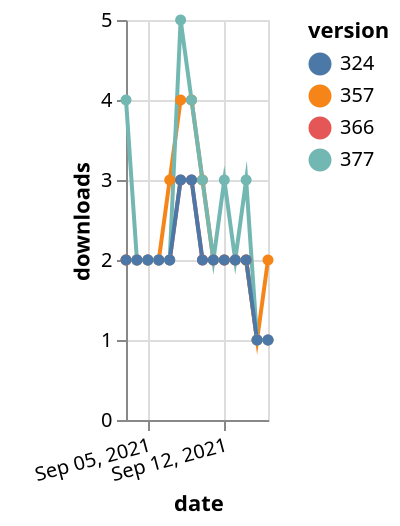 {"$schema": "https://vega.github.io/schema/vega-lite/v5.json", "description": "A simple bar chart with embedded data.", "data": {"values": [{"date": "2021-09-03", "total": 2283, "delta": 2, "version": "366"}, {"date": "2021-09-04", "total": 2285, "delta": 2, "version": "366"}, {"date": "2021-09-05", "total": 2287, "delta": 2, "version": "366"}, {"date": "2021-09-06", "total": 2289, "delta": 2, "version": "366"}, {"date": "2021-09-07", "total": 2291, "delta": 2, "version": "366"}, {"date": "2021-09-08", "total": 2294, "delta": 3, "version": "366"}, {"date": "2021-09-09", "total": 2297, "delta": 3, "version": "366"}, {"date": "2021-09-10", "total": 2299, "delta": 2, "version": "366"}, {"date": "2021-09-11", "total": 2301, "delta": 2, "version": "366"}, {"date": "2021-09-12", "total": 2303, "delta": 2, "version": "366"}, {"date": "2021-09-13", "total": 2305, "delta": 2, "version": "366"}, {"date": "2021-09-14", "total": 2307, "delta": 2, "version": "366"}, {"date": "2021-09-15", "total": 2308, "delta": 1, "version": "366"}, {"date": "2021-09-16", "total": 2309, "delta": 1, "version": "366"}, {"date": "2021-09-03", "total": 2849, "delta": 2, "version": "357"}, {"date": "2021-09-04", "total": 2851, "delta": 2, "version": "357"}, {"date": "2021-09-05", "total": 2853, "delta": 2, "version": "357"}, {"date": "2021-09-06", "total": 2855, "delta": 2, "version": "357"}, {"date": "2021-09-07", "total": 2858, "delta": 3, "version": "357"}, {"date": "2021-09-08", "total": 2862, "delta": 4, "version": "357"}, {"date": "2021-09-09", "total": 2866, "delta": 4, "version": "357"}, {"date": "2021-09-10", "total": 2869, "delta": 3, "version": "357"}, {"date": "2021-09-11", "total": 2871, "delta": 2, "version": "357"}, {"date": "2021-09-12", "total": 2873, "delta": 2, "version": "357"}, {"date": "2021-09-13", "total": 2875, "delta": 2, "version": "357"}, {"date": "2021-09-14", "total": 2877, "delta": 2, "version": "357"}, {"date": "2021-09-15", "total": 2878, "delta": 1, "version": "357"}, {"date": "2021-09-16", "total": 2880, "delta": 2, "version": "357"}, {"date": "2021-09-03", "total": 2097, "delta": 4, "version": "377"}, {"date": "2021-09-04", "total": 2099, "delta": 2, "version": "377"}, {"date": "2021-09-05", "total": 2101, "delta": 2, "version": "377"}, {"date": "2021-09-06", "total": 2103, "delta": 2, "version": "377"}, {"date": "2021-09-07", "total": 2105, "delta": 2, "version": "377"}, {"date": "2021-09-08", "total": 2110, "delta": 5, "version": "377"}, {"date": "2021-09-09", "total": 2114, "delta": 4, "version": "377"}, {"date": "2021-09-10", "total": 2117, "delta": 3, "version": "377"}, {"date": "2021-09-11", "total": 2119, "delta": 2, "version": "377"}, {"date": "2021-09-12", "total": 2122, "delta": 3, "version": "377"}, {"date": "2021-09-13", "total": 2124, "delta": 2, "version": "377"}, {"date": "2021-09-14", "total": 2127, "delta": 3, "version": "377"}, {"date": "2021-09-15", "total": 2128, "delta": 1, "version": "377"}, {"date": "2021-09-16", "total": 2129, "delta": 1, "version": "377"}, {"date": "2021-09-03", "total": 2534, "delta": 2, "version": "324"}, {"date": "2021-09-04", "total": 2536, "delta": 2, "version": "324"}, {"date": "2021-09-05", "total": 2538, "delta": 2, "version": "324"}, {"date": "2021-09-06", "total": 2540, "delta": 2, "version": "324"}, {"date": "2021-09-07", "total": 2542, "delta": 2, "version": "324"}, {"date": "2021-09-08", "total": 2545, "delta": 3, "version": "324"}, {"date": "2021-09-09", "total": 2548, "delta": 3, "version": "324"}, {"date": "2021-09-10", "total": 2550, "delta": 2, "version": "324"}, {"date": "2021-09-11", "total": 2552, "delta": 2, "version": "324"}, {"date": "2021-09-12", "total": 2554, "delta": 2, "version": "324"}, {"date": "2021-09-13", "total": 2556, "delta": 2, "version": "324"}, {"date": "2021-09-14", "total": 2558, "delta": 2, "version": "324"}, {"date": "2021-09-15", "total": 2559, "delta": 1, "version": "324"}, {"date": "2021-09-16", "total": 2560, "delta": 1, "version": "324"}]}, "width": "container", "mark": {"type": "line", "point": {"filled": true}}, "encoding": {"x": {"field": "date", "type": "temporal", "timeUnit": "yearmonthdate", "title": "date", "axis": {"labelAngle": -15}}, "y": {"field": "delta", "type": "quantitative", "title": "downloads"}, "color": {"field": "version", "type": "nominal"}, "tooltip": {"field": "delta"}}}